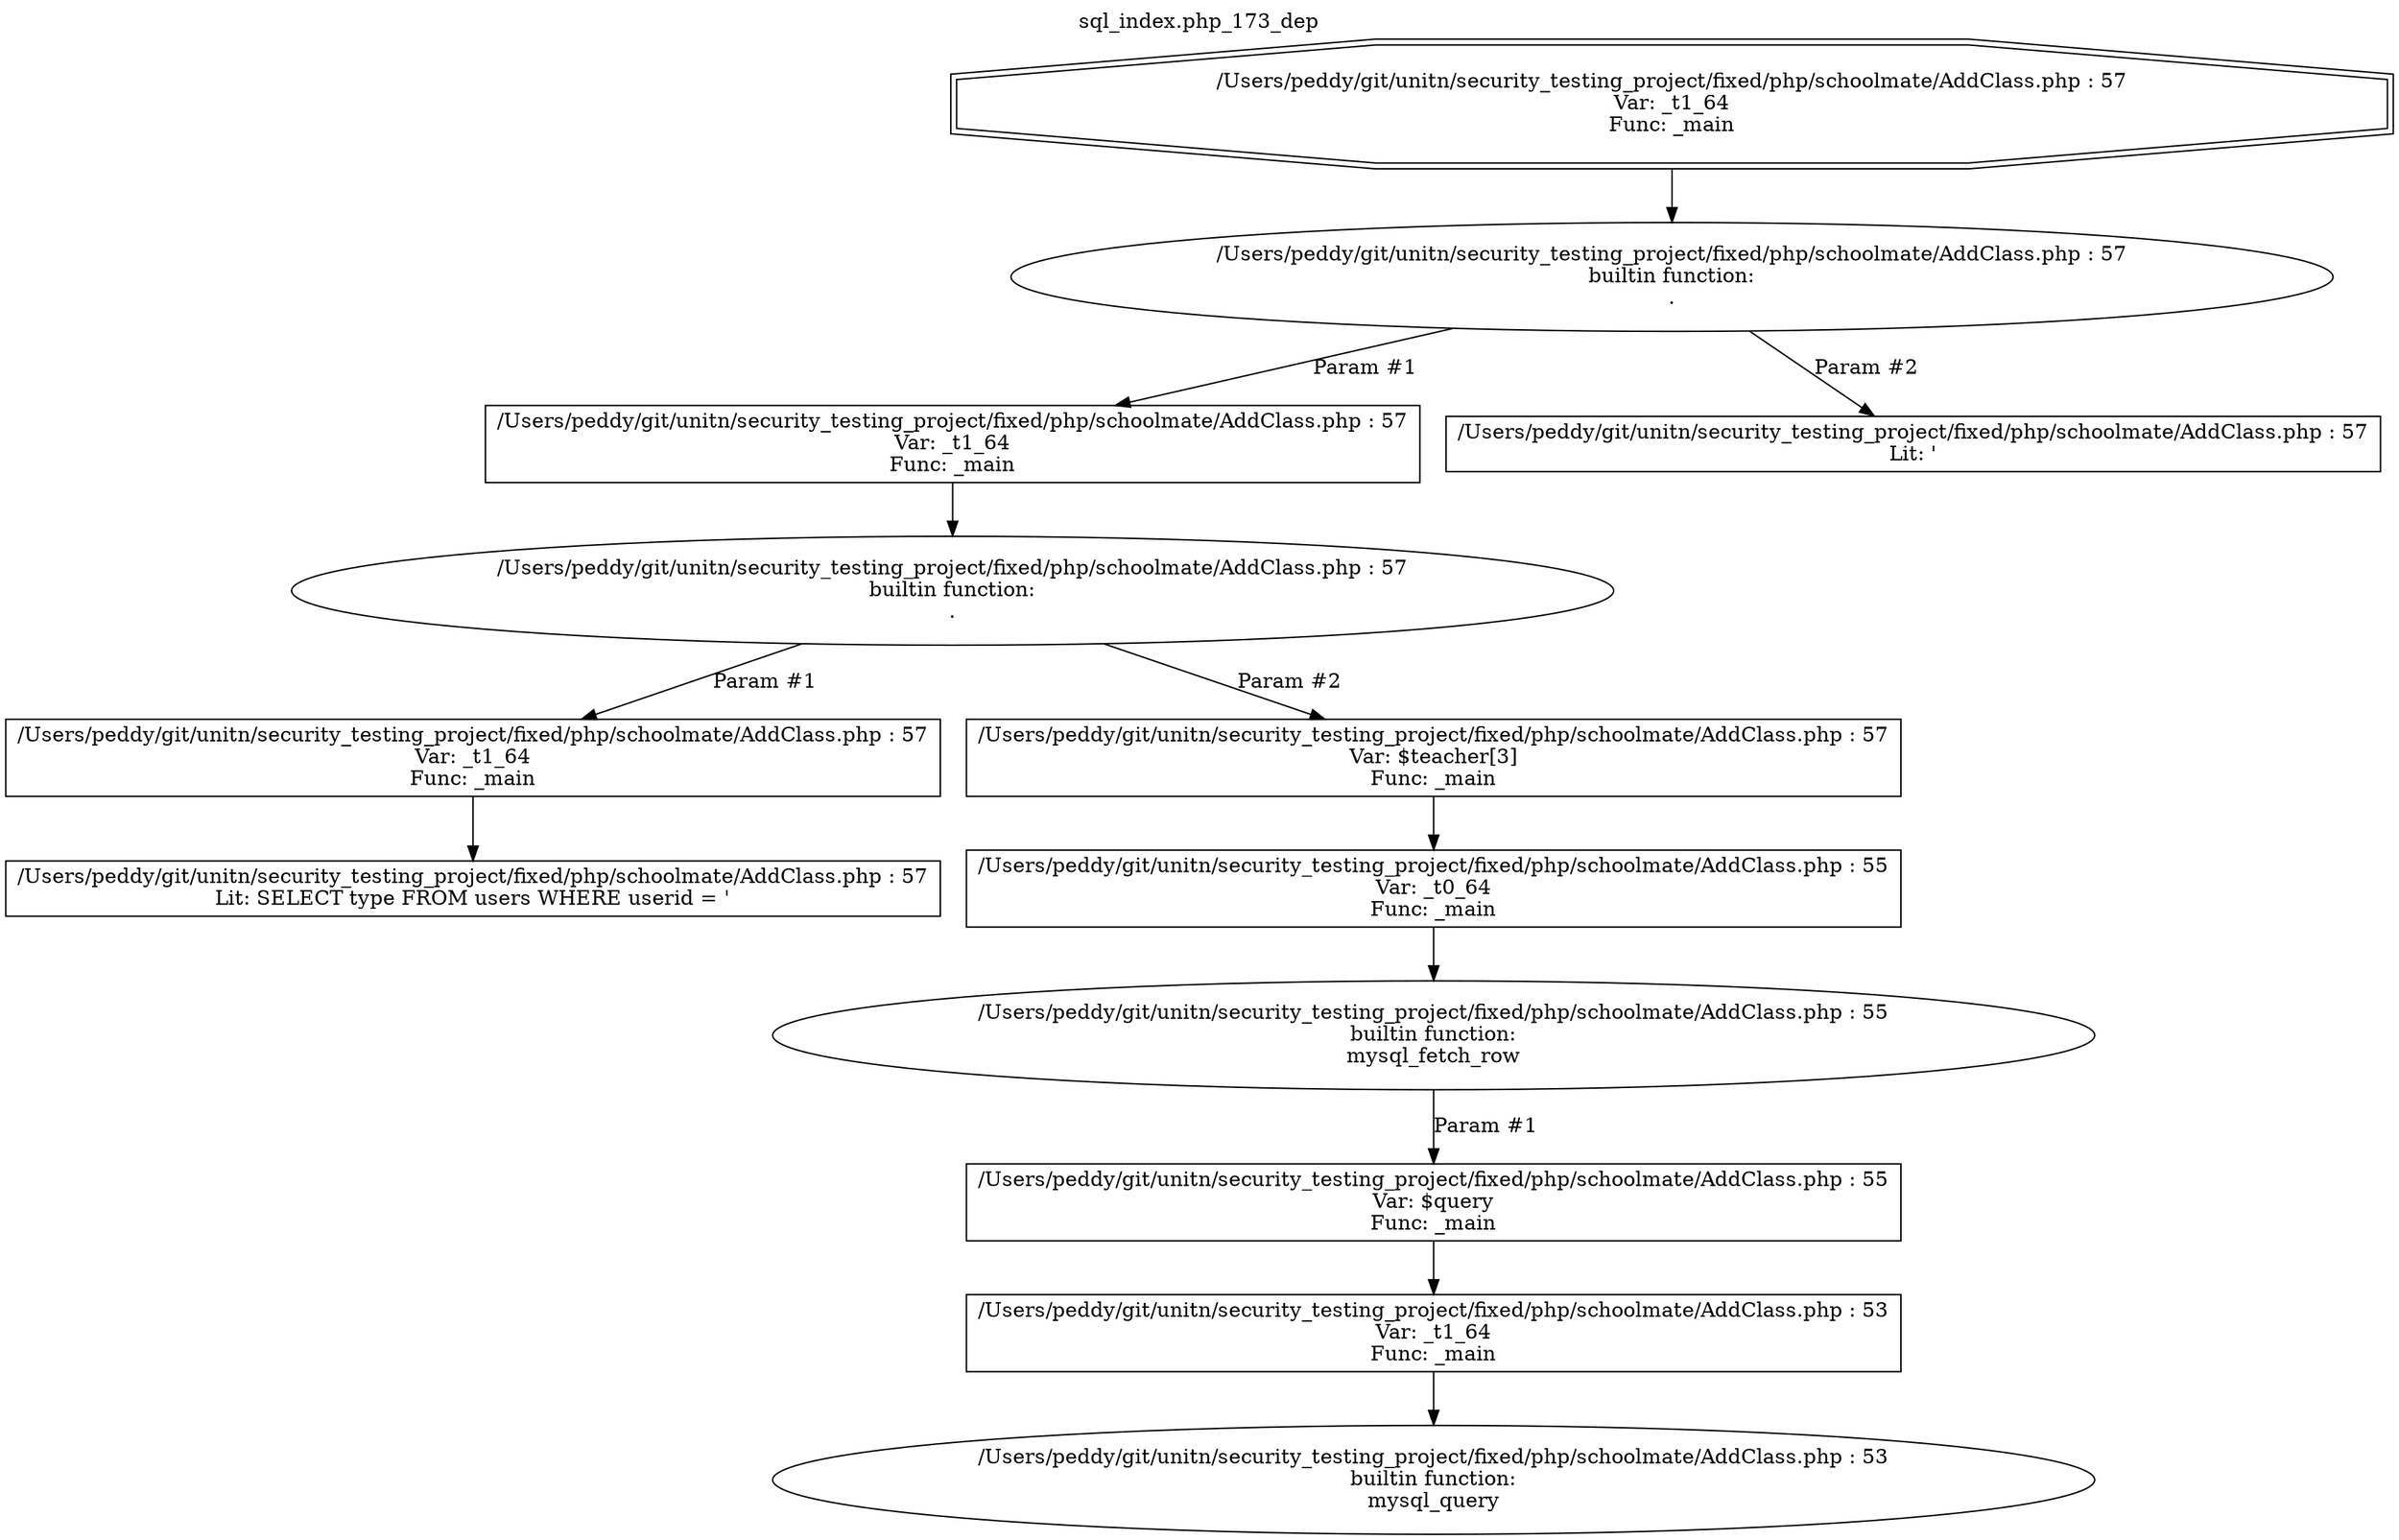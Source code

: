 digraph cfg {
  label="sql_index.php_173_dep";
  labelloc=t;
  n1 [shape=doubleoctagon, label="/Users/peddy/git/unitn/security_testing_project/fixed/php/schoolmate/AddClass.php : 57\nVar: _t1_64\nFunc: _main\n"];
  n2 [shape=ellipse, label="/Users/peddy/git/unitn/security_testing_project/fixed/php/schoolmate/AddClass.php : 57\nbuiltin function:\n.\n"];
  n3 [shape=box, label="/Users/peddy/git/unitn/security_testing_project/fixed/php/schoolmate/AddClass.php : 57\nVar: _t1_64\nFunc: _main\n"];
  n4 [shape=ellipse, label="/Users/peddy/git/unitn/security_testing_project/fixed/php/schoolmate/AddClass.php : 57\nbuiltin function:\n.\n"];
  n5 [shape=box, label="/Users/peddy/git/unitn/security_testing_project/fixed/php/schoolmate/AddClass.php : 57\nVar: _t1_64\nFunc: _main\n"];
  n6 [shape=box, label="/Users/peddy/git/unitn/security_testing_project/fixed/php/schoolmate/AddClass.php : 57\nLit: SELECT type FROM users WHERE userid = '\n"];
  n7 [shape=box, label="/Users/peddy/git/unitn/security_testing_project/fixed/php/schoolmate/AddClass.php : 57\nVar: $teacher[3]\nFunc: _main\n"];
  n8 [shape=box, label="/Users/peddy/git/unitn/security_testing_project/fixed/php/schoolmate/AddClass.php : 55\nVar: _t0_64\nFunc: _main\n"];
  n9 [shape=ellipse, label="/Users/peddy/git/unitn/security_testing_project/fixed/php/schoolmate/AddClass.php : 55\nbuiltin function:\nmysql_fetch_row\n"];
  n10 [shape=box, label="/Users/peddy/git/unitn/security_testing_project/fixed/php/schoolmate/AddClass.php : 55\nVar: $query\nFunc: _main\n"];
  n11 [shape=box, label="/Users/peddy/git/unitn/security_testing_project/fixed/php/schoolmate/AddClass.php : 53\nVar: _t1_64\nFunc: _main\n"];
  n12 [shape=ellipse, label="/Users/peddy/git/unitn/security_testing_project/fixed/php/schoolmate/AddClass.php : 53\nbuiltin function:\nmysql_query\n"];
  n13 [shape=box, label="/Users/peddy/git/unitn/security_testing_project/fixed/php/schoolmate/AddClass.php : 57\nLit: '\n"];
  n1 -> n2;
  n3 -> n4;
  n5 -> n6;
  n4 -> n5[label="Param #1"];
  n4 -> n7[label="Param #2"];
  n8 -> n9;
  n11 -> n12;
  n10 -> n11;
  n9 -> n10[label="Param #1"];
  n7 -> n8;
  n2 -> n3[label="Param #1"];
  n2 -> n13[label="Param #2"];
}
